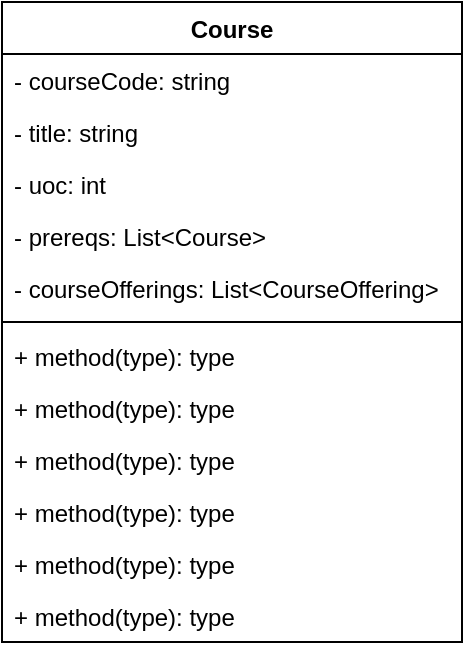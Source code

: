 <mxfile version="12.0.2" type="github" pages="1"><diagram id="sUQlKLWxY1KYxT8wcdrw" name="Page-1"><mxGraphModel dx="481" dy="734" grid="1" gridSize="10" guides="1" tooltips="1" connect="1" arrows="1" fold="1" page="1" pageScale="1" pageWidth="850" pageHeight="1100" math="0" shadow="0"><root><mxCell id="0"/><mxCell id="1" parent="0"/><mxCell id="yx07uMO1TjCapQJdSPfx-1" value="Course" style="swimlane;fontStyle=1;align=center;verticalAlign=top;childLayout=stackLayout;horizontal=1;startSize=26;horizontalStack=0;resizeParent=1;resizeParentMax=0;resizeLast=0;collapsible=1;marginBottom=0;" vertex="1" parent="1"><mxGeometry x="20" y="120" width="230" height="320" as="geometry"/></mxCell><mxCell id="yx07uMO1TjCapQJdSPfx-2" value="- courseCode: string" style="text;strokeColor=none;fillColor=none;align=left;verticalAlign=top;spacingLeft=4;spacingRight=4;overflow=hidden;rotatable=0;points=[[0,0.5],[1,0.5]];portConstraint=eastwest;" vertex="1" parent="yx07uMO1TjCapQJdSPfx-1"><mxGeometry y="26" width="230" height="26" as="geometry"/></mxCell><mxCell id="yx07uMO1TjCapQJdSPfx-5" value="- title: string" style="text;strokeColor=none;fillColor=none;align=left;verticalAlign=top;spacingLeft=4;spacingRight=4;overflow=hidden;rotatable=0;points=[[0,0.5],[1,0.5]];portConstraint=eastwest;" vertex="1" parent="yx07uMO1TjCapQJdSPfx-1"><mxGeometry y="52" width="230" height="26" as="geometry"/></mxCell><mxCell id="yx07uMO1TjCapQJdSPfx-6" value="- uoc: int" style="text;strokeColor=none;fillColor=none;align=left;verticalAlign=top;spacingLeft=4;spacingRight=4;overflow=hidden;rotatable=0;points=[[0,0.5],[1,0.5]];portConstraint=eastwest;" vertex="1" parent="yx07uMO1TjCapQJdSPfx-1"><mxGeometry y="78" width="230" height="26" as="geometry"/></mxCell><mxCell id="yx07uMO1TjCapQJdSPfx-7" value="- prereqs: List&lt;Course&gt;" style="text;strokeColor=none;fillColor=none;align=left;verticalAlign=top;spacingLeft=4;spacingRight=4;overflow=hidden;rotatable=0;points=[[0,0.5],[1,0.5]];portConstraint=eastwest;" vertex="1" parent="yx07uMO1TjCapQJdSPfx-1"><mxGeometry y="104" width="230" height="26" as="geometry"/></mxCell><mxCell id="yx07uMO1TjCapQJdSPfx-8" value="- courseOfferings: List&lt;CourseOffering&gt;" style="text;strokeColor=none;fillColor=none;align=left;verticalAlign=top;spacingLeft=4;spacingRight=4;overflow=hidden;rotatable=0;points=[[0,0.5],[1,0.5]];portConstraint=eastwest;" vertex="1" parent="yx07uMO1TjCapQJdSPfx-1"><mxGeometry y="130" width="230" height="26" as="geometry"/></mxCell><mxCell id="yx07uMO1TjCapQJdSPfx-3" value="" style="line;strokeWidth=1;fillColor=none;align=left;verticalAlign=middle;spacingTop=-1;spacingLeft=3;spacingRight=3;rotatable=0;labelPosition=right;points=[];portConstraint=eastwest;" vertex="1" parent="yx07uMO1TjCapQJdSPfx-1"><mxGeometry y="156" width="230" height="8" as="geometry"/></mxCell><mxCell id="yx07uMO1TjCapQJdSPfx-4" value="+ method(type): type" style="text;strokeColor=none;fillColor=none;align=left;verticalAlign=top;spacingLeft=4;spacingRight=4;overflow=hidden;rotatable=0;points=[[0,0.5],[1,0.5]];portConstraint=eastwest;" vertex="1" parent="yx07uMO1TjCapQJdSPfx-1"><mxGeometry y="164" width="230" height="26" as="geometry"/></mxCell><mxCell id="yx07uMO1TjCapQJdSPfx-9" value="+ method(type): type" style="text;strokeColor=none;fillColor=none;align=left;verticalAlign=top;spacingLeft=4;spacingRight=4;overflow=hidden;rotatable=0;points=[[0,0.5],[1,0.5]];portConstraint=eastwest;" vertex="1" parent="yx07uMO1TjCapQJdSPfx-1"><mxGeometry y="190" width="230" height="26" as="geometry"/></mxCell><mxCell id="yx07uMO1TjCapQJdSPfx-10" value="+ method(type): type" style="text;strokeColor=none;fillColor=none;align=left;verticalAlign=top;spacingLeft=4;spacingRight=4;overflow=hidden;rotatable=0;points=[[0,0.5],[1,0.5]];portConstraint=eastwest;" vertex="1" parent="yx07uMO1TjCapQJdSPfx-1"><mxGeometry y="216" width="230" height="26" as="geometry"/></mxCell><mxCell id="yx07uMO1TjCapQJdSPfx-12" value="+ method(type): type" style="text;strokeColor=none;fillColor=none;align=left;verticalAlign=top;spacingLeft=4;spacingRight=4;overflow=hidden;rotatable=0;points=[[0,0.5],[1,0.5]];portConstraint=eastwest;" vertex="1" parent="yx07uMO1TjCapQJdSPfx-1"><mxGeometry y="242" width="230" height="26" as="geometry"/></mxCell><mxCell id="yx07uMO1TjCapQJdSPfx-11" value="+ method(type): type" style="text;strokeColor=none;fillColor=none;align=left;verticalAlign=top;spacingLeft=4;spacingRight=4;overflow=hidden;rotatable=0;points=[[0,0.5],[1,0.5]];portConstraint=eastwest;" vertex="1" parent="yx07uMO1TjCapQJdSPfx-1"><mxGeometry y="268" width="230" height="26" as="geometry"/></mxCell><mxCell id="yx07uMO1TjCapQJdSPfx-13" value="+ method(type): type" style="text;strokeColor=none;fillColor=none;align=left;verticalAlign=top;spacingLeft=4;spacingRight=4;overflow=hidden;rotatable=0;points=[[0,0.5],[1,0.5]];portConstraint=eastwest;" vertex="1" parent="yx07uMO1TjCapQJdSPfx-1"><mxGeometry y="294" width="230" height="26" as="geometry"/></mxCell></root></mxGraphModel></diagram></mxfile>
